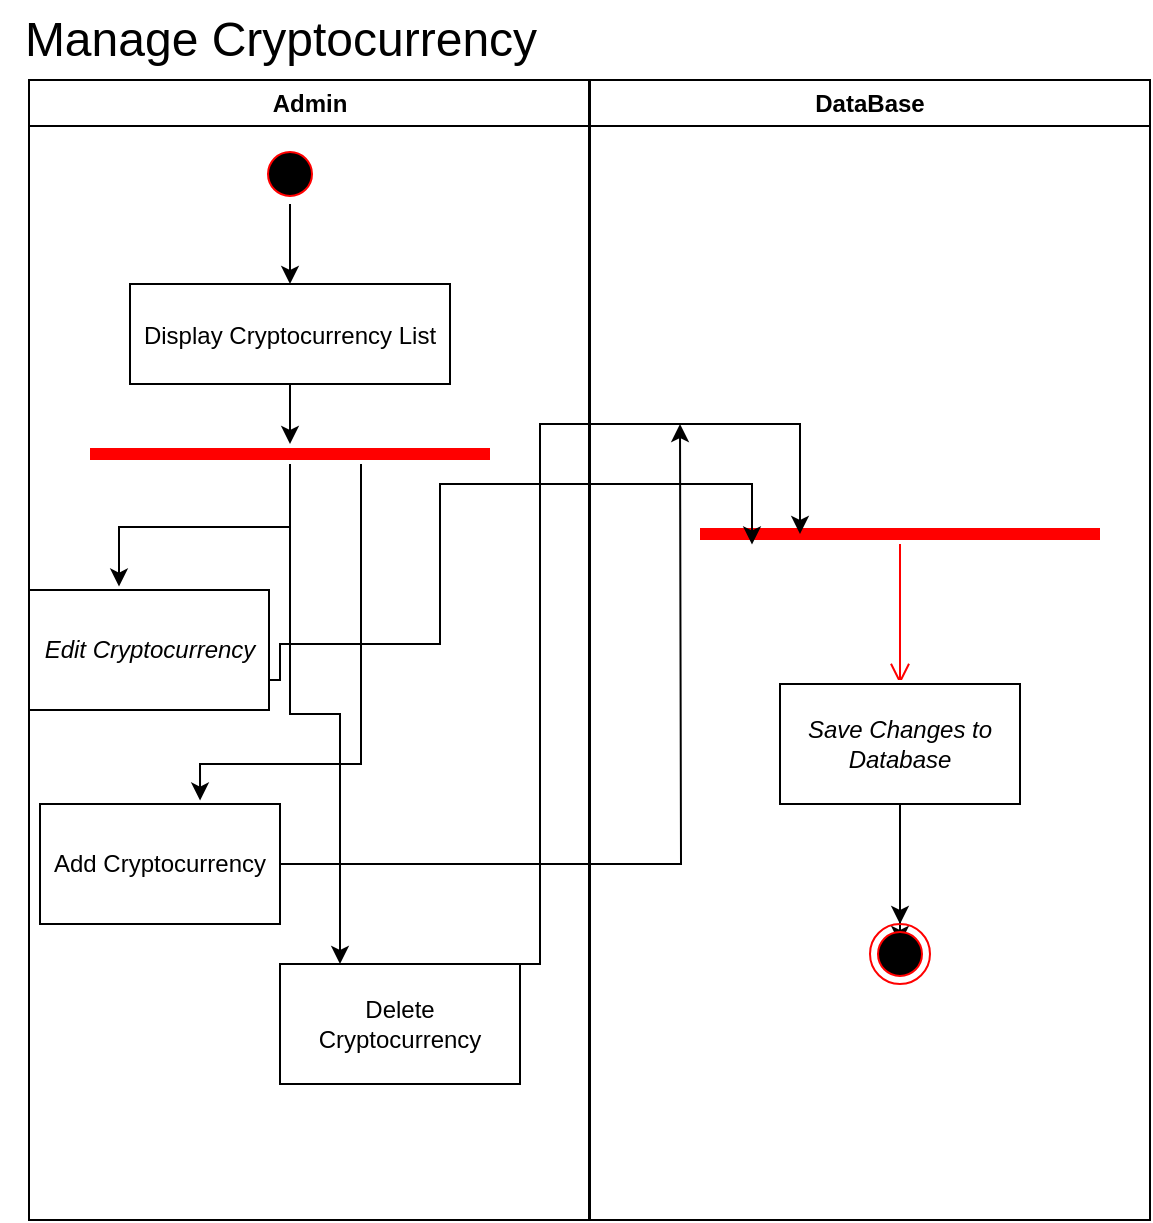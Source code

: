<mxfile version="27.0.5">
  <diagram name="Page-1" id="e7e014a7-5840-1c2e-5031-d8a46d1fe8dd">
    <mxGraphModel dx="1303" dy="669" grid="1" gridSize="10" guides="1" tooltips="1" connect="1" arrows="1" fold="1" page="1" pageScale="1" pageWidth="1169" pageHeight="826" background="none" math="0" shadow="0">
      <root>
        <mxCell id="0" />
        <mxCell id="1" parent="0" />
        <mxCell id="2" value="Admin" style="swimlane;whiteSpace=wrap" parent="1" vertex="1">
          <mxGeometry x="164.5" y="128" width="280" height="570" as="geometry" />
        </mxCell>
        <mxCell id="eCYV4ZLi6-8JDtASC3nr-106" style="edgeStyle=orthogonalEdgeStyle;rounded=0;orthogonalLoop=1;jettySize=auto;html=1;" edge="1" parent="2" source="7" target="eCYV4ZLi6-8JDtASC3nr-78">
          <mxGeometry relative="1" as="geometry" />
        </mxCell>
        <mxCell id="7" value="Display Cryptocurrency List" style="" parent="2" vertex="1">
          <mxGeometry x="50.5" y="102" width="160" height="50" as="geometry" />
        </mxCell>
        <mxCell id="eCYV4ZLi6-8JDtASC3nr-71" style="edgeStyle=orthogonalEdgeStyle;rounded=0;orthogonalLoop=1;jettySize=auto;html=1;entryX=0.5;entryY=0;entryDx=0;entryDy=0;" edge="1" parent="2" source="13" target="7">
          <mxGeometry relative="1" as="geometry" />
        </mxCell>
        <mxCell id="13" value="" style="ellipse;shape=startState;fillColor=#000000;strokeColor=#ff0000;" parent="2" vertex="1">
          <mxGeometry x="115.5" y="32" width="30" height="30" as="geometry" />
        </mxCell>
        <mxCell id="eCYV4ZLi6-8JDtASC3nr-107" style="edgeStyle=orthogonalEdgeStyle;rounded=0;orthogonalLoop=1;jettySize=auto;html=1;entryX=0.25;entryY=0;entryDx=0;entryDy=0;" edge="1" parent="2" source="eCYV4ZLi6-8JDtASC3nr-78" target="eCYV4ZLi6-8JDtASC3nr-83">
          <mxGeometry relative="1" as="geometry" />
        </mxCell>
        <mxCell id="eCYV4ZLi6-8JDtASC3nr-110" style="edgeStyle=orthogonalEdgeStyle;rounded=0;orthogonalLoop=1;jettySize=auto;html=1;entryX=0.667;entryY=-0.029;entryDx=0;entryDy=0;entryPerimeter=0;" edge="1" parent="2" source="eCYV4ZLi6-8JDtASC3nr-78" target="eCYV4ZLi6-8JDtASC3nr-111">
          <mxGeometry relative="1" as="geometry">
            <mxPoint x="85.5" y="422" as="targetPoint" />
            <Array as="points">
              <mxPoint x="166" y="342" />
              <mxPoint x="86" y="342" />
            </Array>
          </mxGeometry>
        </mxCell>
        <mxCell id="eCYV4ZLi6-8JDtASC3nr-78" value="" style="shape=line;html=1;strokeWidth=6;strokeColor=#ff0000;" vertex="1" parent="2">
          <mxGeometry x="30.5" y="182" width="200" height="10" as="geometry" />
        </mxCell>
        <mxCell id="eCYV4ZLi6-8JDtASC3nr-81" value="&lt;em data-end=&quot;972&quot; data-start=&quot;944&quot;&gt;Edit Cryptocurrency&lt;/em&gt;" style="whiteSpace=wrap;html=1;" vertex="1" parent="2">
          <mxGeometry y="255" width="120" height="60" as="geometry" />
        </mxCell>
        <mxCell id="eCYV4ZLi6-8JDtASC3nr-85" style="edgeStyle=orthogonalEdgeStyle;rounded=0;orthogonalLoop=1;jettySize=auto;html=1;entryX=0.375;entryY=-0.029;entryDx=0;entryDy=0;entryPerimeter=0;" edge="1" parent="2" source="eCYV4ZLi6-8JDtASC3nr-78" target="eCYV4ZLi6-8JDtASC3nr-81">
          <mxGeometry relative="1" as="geometry" />
        </mxCell>
        <mxCell id="eCYV4ZLi6-8JDtASC3nr-83" value="Delete Cryptocurrency" style="whiteSpace=wrap;html=1;" vertex="1" parent="2">
          <mxGeometry x="125.5" y="442" width="120" height="60" as="geometry" />
        </mxCell>
        <mxCell id="eCYV4ZLi6-8JDtASC3nr-113" style="edgeStyle=orthogonalEdgeStyle;rounded=0;orthogonalLoop=1;jettySize=auto;html=1;" edge="1" parent="2" source="eCYV4ZLi6-8JDtASC3nr-111">
          <mxGeometry relative="1" as="geometry">
            <mxPoint x="325.5" y="172" as="targetPoint" />
          </mxGeometry>
        </mxCell>
        <mxCell id="eCYV4ZLi6-8JDtASC3nr-111" value="Add&amp;nbsp;Cryptocurrency" style="whiteSpace=wrap;html=1;" vertex="1" parent="2">
          <mxGeometry x="5.5" y="362" width="120" height="60" as="geometry" />
        </mxCell>
        <mxCell id="eCYV4ZLi6-8JDtASC3nr-66" value="&lt;font style=&quot;font-size: 24px;&quot;&gt;Manage Cryptocurrency&lt;/font&gt;" style="text;html=1;align=center;verticalAlign=middle;resizable=0;points=[];autosize=1;strokeColor=none;fillColor=none;" vertex="1" parent="1">
          <mxGeometry x="150" y="88" width="280" height="40" as="geometry" />
        </mxCell>
        <mxCell id="eCYV4ZLi6-8JDtASC3nr-87" value="DataBase" style="swimlane;whiteSpace=wrap" vertex="1" parent="1">
          <mxGeometry x="445" y="128" width="280" height="570" as="geometry" />
        </mxCell>
        <mxCell id="eCYV4ZLi6-8JDtASC3nr-97" value="" style="edgeStyle=orthogonalEdgeStyle;html=1;verticalAlign=bottom;endArrow=open;endSize=8;strokeColor=#ff0000;rounded=0;" edge="1" source="eCYV4ZLi6-8JDtASC3nr-96" parent="eCYV4ZLi6-8JDtASC3nr-87">
          <mxGeometry relative="1" as="geometry">
            <mxPoint x="155" y="302" as="targetPoint" />
          </mxGeometry>
        </mxCell>
        <mxCell id="eCYV4ZLi6-8JDtASC3nr-100" value="Text" style="edgeLabel;html=1;align=center;verticalAlign=middle;resizable=0;points=[];" vertex="1" connectable="0" parent="eCYV4ZLi6-8JDtASC3nr-97">
          <mxGeometry x="1" y="4" relative="1" as="geometry">
            <mxPoint x="-3" y="4" as="offset" />
          </mxGeometry>
        </mxCell>
        <mxCell id="eCYV4ZLi6-8JDtASC3nr-96" value="" style="shape=line;html=1;strokeWidth=6;strokeColor=#ff0000;" vertex="1" parent="eCYV4ZLi6-8JDtASC3nr-87">
          <mxGeometry x="55" y="222" width="200" height="10" as="geometry" />
        </mxCell>
        <mxCell id="eCYV4ZLi6-8JDtASC3nr-102" style="edgeStyle=orthogonalEdgeStyle;rounded=0;orthogonalLoop=1;jettySize=auto;html=1;" edge="1" parent="eCYV4ZLi6-8JDtASC3nr-87" source="eCYV4ZLi6-8JDtASC3nr-104">
          <mxGeometry relative="1" as="geometry">
            <mxPoint x="155" y="432" as="targetPoint" />
          </mxGeometry>
        </mxCell>
        <mxCell id="eCYV4ZLi6-8JDtASC3nr-101" value="&lt;em data-end=&quot;1308&quot; data-start=&quot;1282&quot;&gt;Save Changes to Database&lt;/em&gt;" style="whiteSpace=wrap;html=1;" vertex="1" parent="eCYV4ZLi6-8JDtASC3nr-87">
          <mxGeometry x="95" y="302" width="120" height="60" as="geometry" />
        </mxCell>
        <mxCell id="eCYV4ZLi6-8JDtASC3nr-104" value="" style="ellipse;html=1;shape=endState;fillColor=#000000;strokeColor=#ff0000;" vertex="1" parent="eCYV4ZLi6-8JDtASC3nr-87">
          <mxGeometry x="140" y="422" width="30" height="30" as="geometry" />
        </mxCell>
        <mxCell id="eCYV4ZLi6-8JDtASC3nr-105" value="" style="edgeStyle=orthogonalEdgeStyle;rounded=0;orthogonalLoop=1;jettySize=auto;html=1;" edge="1" parent="eCYV4ZLi6-8JDtASC3nr-87" source="eCYV4ZLi6-8JDtASC3nr-101" target="eCYV4ZLi6-8JDtASC3nr-104">
          <mxGeometry relative="1" as="geometry">
            <mxPoint x="880" y="560" as="targetPoint" />
            <mxPoint x="880" y="490" as="sourcePoint" />
          </mxGeometry>
        </mxCell>
        <mxCell id="eCYV4ZLi6-8JDtASC3nr-108" style="edgeStyle=orthogonalEdgeStyle;rounded=0;orthogonalLoop=1;jettySize=auto;html=1;entryX=0.13;entryY=1.025;entryDx=0;entryDy=0;entryPerimeter=0;exitX=1;exitY=0.75;exitDx=0;exitDy=0;" edge="1" parent="1" source="eCYV4ZLi6-8JDtASC3nr-81" target="eCYV4ZLi6-8JDtASC3nr-96">
          <mxGeometry relative="1" as="geometry">
            <mxPoint x="290" y="480" as="sourcePoint" />
            <Array as="points">
              <mxPoint x="290" y="428" />
              <mxPoint x="290" y="410" />
              <mxPoint x="370" y="410" />
              <mxPoint x="370" y="330" />
              <mxPoint x="526" y="330" />
            </Array>
          </mxGeometry>
        </mxCell>
        <mxCell id="eCYV4ZLi6-8JDtASC3nr-109" style="edgeStyle=orthogonalEdgeStyle;rounded=0;orthogonalLoop=1;jettySize=auto;html=1;entryX=0.25;entryY=0.5;entryDx=0;entryDy=0;entryPerimeter=0;" edge="1" parent="1" source="eCYV4ZLi6-8JDtASC3nr-83" target="eCYV4ZLi6-8JDtASC3nr-96">
          <mxGeometry relative="1" as="geometry">
            <Array as="points">
              <mxPoint x="420" y="570" />
              <mxPoint x="420" y="300" />
              <mxPoint x="550" y="300" />
            </Array>
          </mxGeometry>
        </mxCell>
      </root>
    </mxGraphModel>
  </diagram>
</mxfile>
